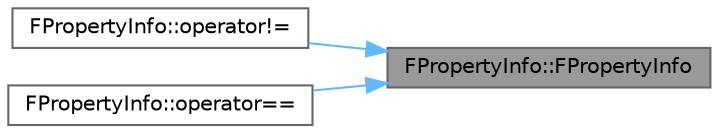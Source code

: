 digraph "FPropertyInfo::FPropertyInfo"
{
 // INTERACTIVE_SVG=YES
 // LATEX_PDF_SIZE
  bgcolor="transparent";
  edge [fontname=Helvetica,fontsize=10,labelfontname=Helvetica,labelfontsize=10];
  node [fontname=Helvetica,fontsize=10,shape=box,height=0.2,width=0.4];
  rankdir="RL";
  Node1 [id="Node000001",label="FPropertyInfo::FPropertyInfo",height=0.2,width=0.4,color="gray40", fillcolor="grey60", style="filled", fontcolor="black",tooltip=" "];
  Node1 -> Node2 [id="edge1_Node000001_Node000002",dir="back",color="steelblue1",style="solid",tooltip=" "];
  Node2 [id="Node000002",label="FPropertyInfo::operator!=",height=0.2,width=0.4,color="grey40", fillcolor="white", style="filled",URL="$d8/d1e/structFPropertyInfo.html#ad001094934e9d1a2f2da1935b2e6a8db",tooltip=" "];
  Node1 -> Node3 [id="edge2_Node000001_Node000003",dir="back",color="steelblue1",style="solid",tooltip=" "];
  Node3 [id="Node000003",label="FPropertyInfo::operator==",height=0.2,width=0.4,color="grey40", fillcolor="white", style="filled",URL="$d8/d1e/structFPropertyInfo.html#accd02073928bd241fba64810141157ce",tooltip=" "];
}
